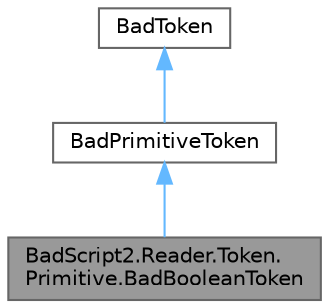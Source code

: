 digraph "BadScript2.Reader.Token.Primitive.BadBooleanToken"
{
 // LATEX_PDF_SIZE
  bgcolor="transparent";
  edge [fontname=Helvetica,fontsize=10,labelfontname=Helvetica,labelfontsize=10];
  node [fontname=Helvetica,fontsize=10,shape=box,height=0.2,width=0.4];
  Node1 [id="Node000001",label="BadScript2.Reader.Token.\lPrimitive.BadBooleanToken",height=0.2,width=0.4,color="gray40", fillcolor="grey60", style="filled", fontcolor="black",tooltip="Implements a Token that represents a Boolean."];
  Node2 -> Node1 [id="edge1_Node000001_Node000002",dir="back",color="steelblue1",style="solid",tooltip=" "];
  Node2 [id="Node000002",label="BadPrimitiveToken",height=0.2,width=0.4,color="gray40", fillcolor="white", style="filled",URL="$class_bad_script2_1_1_reader_1_1_token_1_1_primitive_1_1_bad_primitive_token.html",tooltip="Base class for all primitive tokens."];
  Node3 -> Node2 [id="edge2_Node000002_Node000003",dir="back",color="steelblue1",style="solid",tooltip=" "];
  Node3 [id="Node000003",label="BadToken",height=0.2,width=0.4,color="gray40", fillcolor="white", style="filled",URL="$class_bad_script2_1_1_reader_1_1_token_1_1_bad_token.html",tooltip="Base Class for All tokens."];
}
